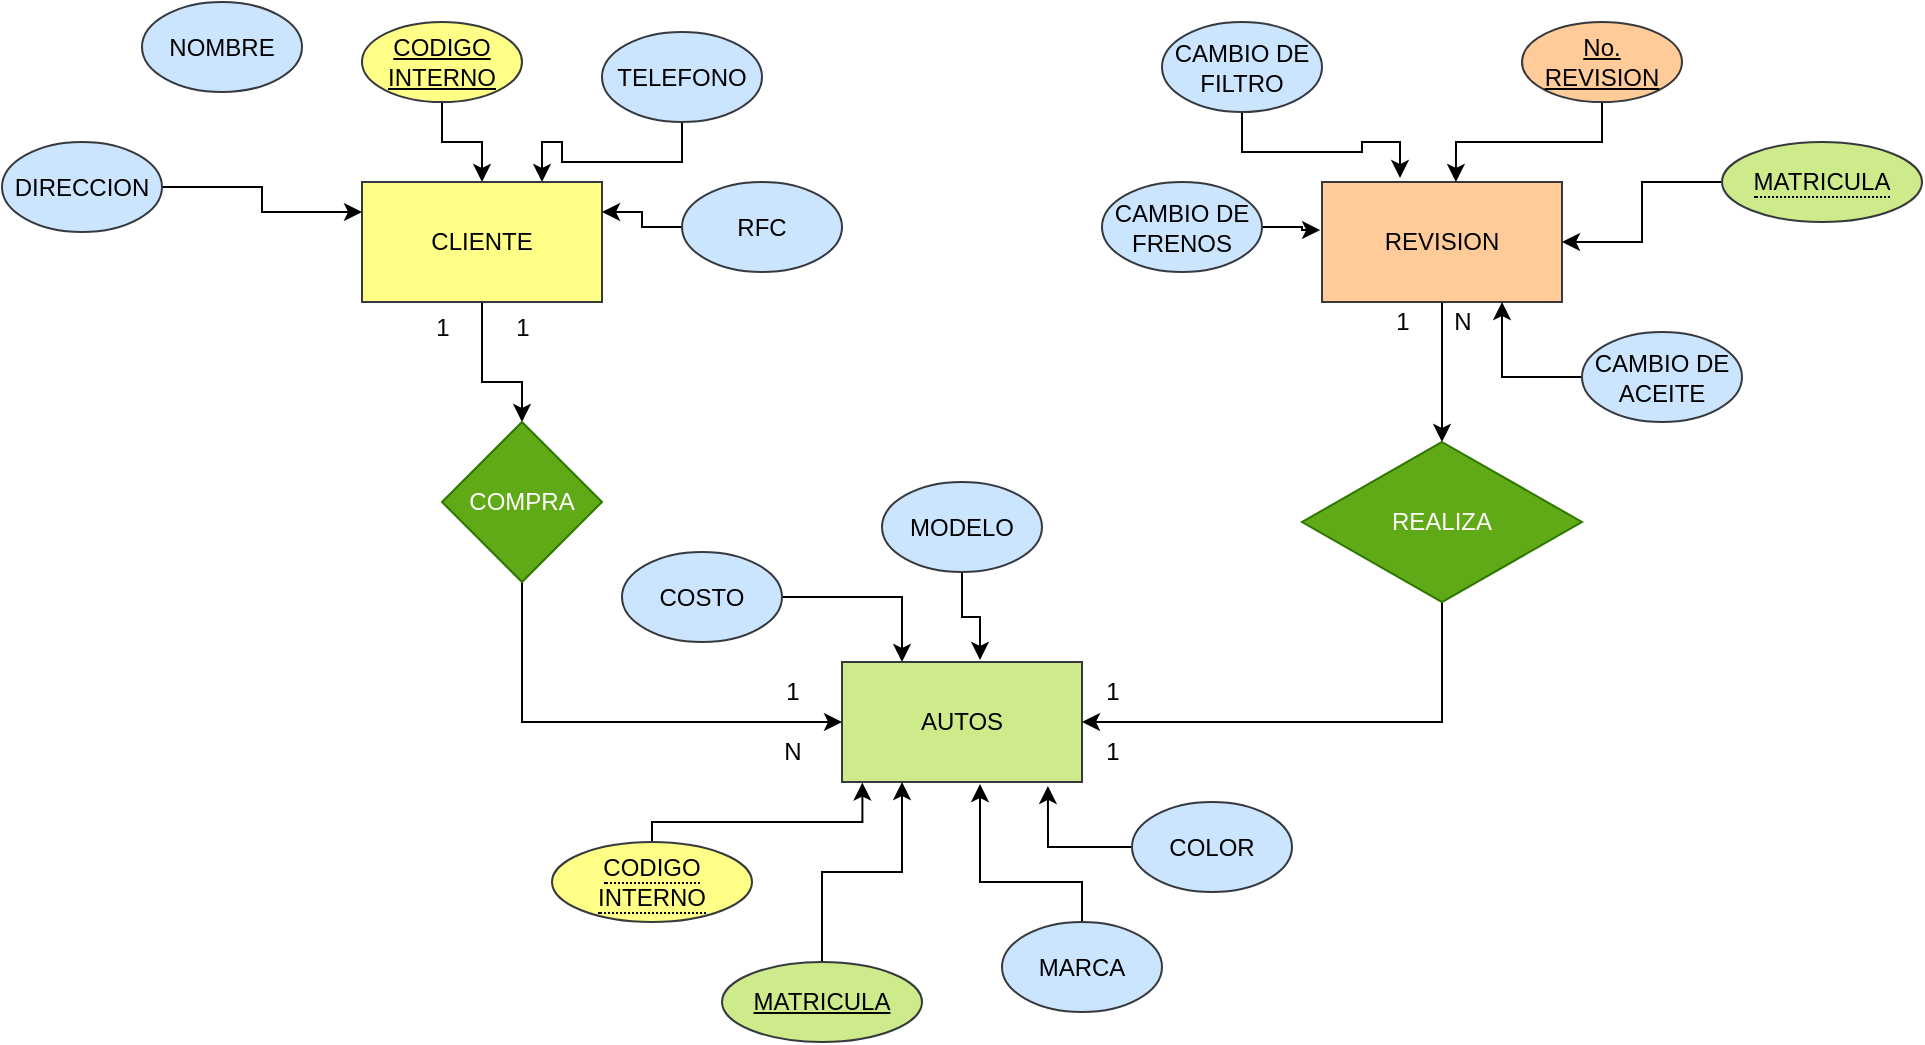 <mxfile version="20.3.3" type="device"><diagram id="Fei6mAo9JKk90WIe_HVR" name="Página-1"><mxGraphModel dx="2074" dy="654" grid="1" gridSize="10" guides="1" tooltips="1" connect="1" arrows="1" fold="1" page="1" pageScale="1" pageWidth="827" pageHeight="1169" math="0" shadow="0"><root><mxCell id="0"/><mxCell id="1" parent="0"/><mxCell id="1OmZYUDyqUPwXxE-gJZm-75" style="edgeStyle=orthogonalEdgeStyle;rounded=0;orthogonalLoop=1;jettySize=auto;html=1;entryX=0.5;entryY=0;entryDx=0;entryDy=0;" edge="1" parent="1" source="1OmZYUDyqUPwXxE-gJZm-1" target="1OmZYUDyqUPwXxE-gJZm-6"><mxGeometry relative="1" as="geometry"><Array as="points"><mxPoint x="180" y="220"/><mxPoint x="200" y="220"/></Array></mxGeometry></mxCell><mxCell id="1OmZYUDyqUPwXxE-gJZm-1" value="CLIENTE" style="rounded=0;whiteSpace=wrap;html=1;fillColor=#ffff88;strokeColor=#36393d;" vertex="1" parent="1"><mxGeometry x="120" y="120" width="120" height="60" as="geometry"/></mxCell><mxCell id="1OmZYUDyqUPwXxE-gJZm-2" value="AUTOS" style="rounded=0;whiteSpace=wrap;html=1;fillColor=#cdeb8b;strokeColor=#36393d;" vertex="1" parent="1"><mxGeometry x="360" y="360" width="120" height="60" as="geometry"/></mxCell><mxCell id="1OmZYUDyqUPwXxE-gJZm-12" style="edgeStyle=orthogonalEdgeStyle;rounded=0;orthogonalLoop=1;jettySize=auto;html=1;entryX=0.5;entryY=0;entryDx=0;entryDy=0;" edge="1" parent="1" source="1OmZYUDyqUPwXxE-gJZm-3" target="1OmZYUDyqUPwXxE-gJZm-4"><mxGeometry relative="1" as="geometry"/></mxCell><mxCell id="1OmZYUDyqUPwXxE-gJZm-3" value="REVISION" style="rounded=0;whiteSpace=wrap;html=1;fillColor=#ffcc99;strokeColor=#36393d;" vertex="1" parent="1"><mxGeometry x="600" y="120" width="120" height="60" as="geometry"/></mxCell><mxCell id="1OmZYUDyqUPwXxE-gJZm-13" style="edgeStyle=orthogonalEdgeStyle;rounded=0;orthogonalLoop=1;jettySize=auto;html=1;entryX=1;entryY=0.5;entryDx=0;entryDy=0;exitX=0.5;exitY=1;exitDx=0;exitDy=0;" edge="1" parent="1" source="1OmZYUDyqUPwXxE-gJZm-4" target="1OmZYUDyqUPwXxE-gJZm-2"><mxGeometry relative="1" as="geometry"><Array as="points"><mxPoint x="660" y="390"/></Array></mxGeometry></mxCell><mxCell id="1OmZYUDyqUPwXxE-gJZm-4" value="REALIZA" style="rhombus;whiteSpace=wrap;html=1;fillColor=#60a917;fontColor=#ffffff;strokeColor=#2D7600;" vertex="1" parent="1"><mxGeometry x="590" y="250" width="140" height="80" as="geometry"/></mxCell><mxCell id="1OmZYUDyqUPwXxE-gJZm-78" style="edgeStyle=orthogonalEdgeStyle;rounded=0;orthogonalLoop=1;jettySize=auto;html=1;entryX=0;entryY=0.5;entryDx=0;entryDy=0;" edge="1" parent="1" source="1OmZYUDyqUPwXxE-gJZm-6" target="1OmZYUDyqUPwXxE-gJZm-2"><mxGeometry relative="1" as="geometry"><Array as="points"><mxPoint x="200" y="390"/></Array></mxGeometry></mxCell><mxCell id="1OmZYUDyqUPwXxE-gJZm-6" value="COMPRA" style="rhombus;whiteSpace=wrap;html=1;fillColor=#60a917;fontColor=#ffffff;strokeColor=#2D7600;" vertex="1" parent="1"><mxGeometry x="160" y="240" width="80" height="80" as="geometry"/></mxCell><mxCell id="1OmZYUDyqUPwXxE-gJZm-15" style="edgeStyle=orthogonalEdgeStyle;rounded=0;orthogonalLoop=1;jettySize=auto;html=1;entryX=0.25;entryY=1;entryDx=0;entryDy=0;" edge="1" parent="1" source="1OmZYUDyqUPwXxE-gJZm-14" target="1OmZYUDyqUPwXxE-gJZm-2"><mxGeometry relative="1" as="geometry"/></mxCell><mxCell id="1OmZYUDyqUPwXxE-gJZm-14" value="MATRICULA" style="ellipse;whiteSpace=wrap;html=1;align=center;fontStyle=4;fillColor=#cdeb8b;strokeColor=#36393d;" vertex="1" parent="1"><mxGeometry x="300" y="510" width="100" height="40" as="geometry"/></mxCell><mxCell id="1OmZYUDyqUPwXxE-gJZm-21" style="edgeStyle=orthogonalEdgeStyle;rounded=0;orthogonalLoop=1;jettySize=auto;html=1;entryX=0.858;entryY=1.033;entryDx=0;entryDy=0;entryPerimeter=0;" edge="1" parent="1" source="1OmZYUDyqUPwXxE-gJZm-16" target="1OmZYUDyqUPwXxE-gJZm-2"><mxGeometry relative="1" as="geometry"/></mxCell><mxCell id="1OmZYUDyqUPwXxE-gJZm-16" value="COLOR" style="ellipse;whiteSpace=wrap;html=1;fillColor=#cce5ff;strokeColor=#36393d;" vertex="1" parent="1"><mxGeometry x="505" y="430" width="80" height="45" as="geometry"/></mxCell><mxCell id="1OmZYUDyqUPwXxE-gJZm-22" style="edgeStyle=orthogonalEdgeStyle;rounded=0;orthogonalLoop=1;jettySize=auto;html=1;entryX=0.575;entryY=1.017;entryDx=0;entryDy=0;entryPerimeter=0;" edge="1" parent="1" source="1OmZYUDyqUPwXxE-gJZm-18" target="1OmZYUDyqUPwXxE-gJZm-2"><mxGeometry relative="1" as="geometry"><mxPoint x="420" y="450" as="targetPoint"/><Array as="points"><mxPoint x="480" y="470"/><mxPoint x="429" y="470"/></Array></mxGeometry></mxCell><mxCell id="1OmZYUDyqUPwXxE-gJZm-18" value="MARCA" style="ellipse;whiteSpace=wrap;html=1;fillColor=#cce5ff;strokeColor=#36393d;" vertex="1" parent="1"><mxGeometry x="440" y="490" width="80" height="45" as="geometry"/></mxCell><mxCell id="1OmZYUDyqUPwXxE-gJZm-20" style="edgeStyle=orthogonalEdgeStyle;rounded=0;orthogonalLoop=1;jettySize=auto;html=1;entryX=0.575;entryY=-0.017;entryDx=0;entryDy=0;entryPerimeter=0;" edge="1" parent="1" source="1OmZYUDyqUPwXxE-gJZm-19" target="1OmZYUDyqUPwXxE-gJZm-2"><mxGeometry relative="1" as="geometry"/></mxCell><mxCell id="1OmZYUDyqUPwXxE-gJZm-19" value="MODELO" style="ellipse;whiteSpace=wrap;html=1;fillColor=#cce5ff;strokeColor=#36393d;" vertex="1" parent="1"><mxGeometry x="380" y="270" width="80" height="45" as="geometry"/></mxCell><mxCell id="1OmZYUDyqUPwXxE-gJZm-45" style="edgeStyle=orthogonalEdgeStyle;rounded=0;orthogonalLoop=1;jettySize=auto;html=1;entryX=0.558;entryY=0;entryDx=0;entryDy=0;entryPerimeter=0;" edge="1" parent="1" source="1OmZYUDyqUPwXxE-gJZm-23" target="1OmZYUDyqUPwXxE-gJZm-3"><mxGeometry relative="1" as="geometry"/></mxCell><mxCell id="1OmZYUDyqUPwXxE-gJZm-23" value="No. REVISION" style="ellipse;whiteSpace=wrap;html=1;align=center;fontStyle=4;fillColor=#ffcc99;strokeColor=#36393d;" vertex="1" parent="1"><mxGeometry x="700" y="40" width="80" height="40" as="geometry"/></mxCell><mxCell id="1OmZYUDyqUPwXxE-gJZm-25" style="edgeStyle=orthogonalEdgeStyle;rounded=0;orthogonalLoop=1;jettySize=auto;html=1;entryX=0.5;entryY=0;entryDx=0;entryDy=0;" edge="1" parent="1" source="1OmZYUDyqUPwXxE-gJZm-24" target="1OmZYUDyqUPwXxE-gJZm-1"><mxGeometry relative="1" as="geometry"/></mxCell><mxCell id="1OmZYUDyqUPwXxE-gJZm-24" value="CODIGO&lt;br&gt;INTERNO" style="ellipse;whiteSpace=wrap;html=1;align=center;fontStyle=4;fillColor=#ffff88;strokeColor=#36393d;" vertex="1" parent="1"><mxGeometry x="120" y="40" width="80" height="40" as="geometry"/></mxCell><mxCell id="1OmZYUDyqUPwXxE-gJZm-50" style="edgeStyle=orthogonalEdgeStyle;rounded=0;orthogonalLoop=1;jettySize=auto;html=1;entryX=0.325;entryY=-0.033;entryDx=0;entryDy=0;entryPerimeter=0;" edge="1" parent="1" source="1OmZYUDyqUPwXxE-gJZm-26" target="1OmZYUDyqUPwXxE-gJZm-3"><mxGeometry relative="1" as="geometry"/></mxCell><mxCell id="1OmZYUDyqUPwXxE-gJZm-26" value="CAMBIO DE&lt;br&gt;FILTRO" style="ellipse;whiteSpace=wrap;html=1;fillColor=#cce5ff;strokeColor=#36393d;" vertex="1" parent="1"><mxGeometry x="520" y="40" width="80" height="45" as="geometry"/></mxCell><mxCell id="1OmZYUDyqUPwXxE-gJZm-48" style="edgeStyle=orthogonalEdgeStyle;rounded=0;orthogonalLoop=1;jettySize=auto;html=1;entryX=0.75;entryY=1;entryDx=0;entryDy=0;" edge="1" parent="1" source="1OmZYUDyqUPwXxE-gJZm-27" target="1OmZYUDyqUPwXxE-gJZm-3"><mxGeometry relative="1" as="geometry"/></mxCell><mxCell id="1OmZYUDyqUPwXxE-gJZm-27" value="CAMBIO DE ACEITE" style="ellipse;whiteSpace=wrap;html=1;fillColor=#cce5ff;strokeColor=#36393d;" vertex="1" parent="1"><mxGeometry x="730" y="195" width="80" height="45" as="geometry"/></mxCell><mxCell id="1OmZYUDyqUPwXxE-gJZm-49" style="edgeStyle=orthogonalEdgeStyle;rounded=0;orthogonalLoop=1;jettySize=auto;html=1;entryX=-0.008;entryY=0.4;entryDx=0;entryDy=0;entryPerimeter=0;" edge="1" parent="1" source="1OmZYUDyqUPwXxE-gJZm-28" target="1OmZYUDyqUPwXxE-gJZm-3"><mxGeometry relative="1" as="geometry"/></mxCell><mxCell id="1OmZYUDyqUPwXxE-gJZm-28" value="CAMBIO DE FRENOS" style="ellipse;whiteSpace=wrap;html=1;fillColor=#cce5ff;strokeColor=#36393d;" vertex="1" parent="1"><mxGeometry x="490" y="120" width="80" height="45" as="geometry"/></mxCell><mxCell id="1OmZYUDyqUPwXxE-gJZm-36" value="NOMBRE" style="ellipse;whiteSpace=wrap;html=1;fillColor=#cce5ff;strokeColor=#36393d;" vertex="1" parent="1"><mxGeometry x="10" y="30" width="80" height="45" as="geometry"/></mxCell><mxCell id="1OmZYUDyqUPwXxE-gJZm-58" style="edgeStyle=orthogonalEdgeStyle;rounded=0;orthogonalLoop=1;jettySize=auto;html=1;entryX=0;entryY=0.25;entryDx=0;entryDy=0;" edge="1" parent="1" source="1OmZYUDyqUPwXxE-gJZm-37" target="1OmZYUDyqUPwXxE-gJZm-1"><mxGeometry relative="1" as="geometry"/></mxCell><mxCell id="1OmZYUDyqUPwXxE-gJZm-37" value="DIRECCION" style="ellipse;whiteSpace=wrap;html=1;fillColor=#cce5ff;strokeColor=#36393d;" vertex="1" parent="1"><mxGeometry x="-60" y="100" width="80" height="45" as="geometry"/></mxCell><mxCell id="1OmZYUDyqUPwXxE-gJZm-57" style="edgeStyle=orthogonalEdgeStyle;rounded=0;orthogonalLoop=1;jettySize=auto;html=1;entryX=1;entryY=0.25;entryDx=0;entryDy=0;" edge="1" parent="1" source="1OmZYUDyqUPwXxE-gJZm-38" target="1OmZYUDyqUPwXxE-gJZm-1"><mxGeometry relative="1" as="geometry"/></mxCell><mxCell id="1OmZYUDyqUPwXxE-gJZm-38" value="RFC" style="ellipse;whiteSpace=wrap;html=1;fillColor=#cce5ff;strokeColor=#36393d;" vertex="1" parent="1"><mxGeometry x="280" y="120" width="80" height="45" as="geometry"/></mxCell><mxCell id="1OmZYUDyqUPwXxE-gJZm-56" style="edgeStyle=orthogonalEdgeStyle;rounded=0;orthogonalLoop=1;jettySize=auto;html=1;entryX=0.75;entryY=0;entryDx=0;entryDy=0;" edge="1" parent="1" source="1OmZYUDyqUPwXxE-gJZm-39" target="1OmZYUDyqUPwXxE-gJZm-1"><mxGeometry relative="1" as="geometry"/></mxCell><mxCell id="1OmZYUDyqUPwXxE-gJZm-39" value="TELEFONO" style="ellipse;whiteSpace=wrap;html=1;fillColor=#cce5ff;strokeColor=#36393d;" vertex="1" parent="1"><mxGeometry x="240" y="45" width="80" height="45" as="geometry"/></mxCell><mxCell id="1OmZYUDyqUPwXxE-gJZm-40" value="1" style="text;html=1;align=center;verticalAlign=middle;resizable=0;points=[];autosize=1;strokeColor=none;fillColor=none;" vertex="1" parent="1"><mxGeometry x="145" y="177.5" width="30" height="30" as="geometry"/></mxCell><mxCell id="1OmZYUDyqUPwXxE-gJZm-41" value="1" style="text;html=1;align=center;verticalAlign=middle;resizable=0;points=[];autosize=1;strokeColor=none;fillColor=none;" vertex="1" parent="1"><mxGeometry x="185" y="177.5" width="30" height="30" as="geometry"/></mxCell><mxCell id="1OmZYUDyqUPwXxE-gJZm-42" value="N" style="text;html=1;align=center;verticalAlign=middle;resizable=0;points=[];autosize=1;strokeColor=none;fillColor=none;" vertex="1" parent="1"><mxGeometry x="320" y="390" width="30" height="30" as="geometry"/></mxCell><mxCell id="1OmZYUDyqUPwXxE-gJZm-44" value="1" style="text;html=1;align=center;verticalAlign=middle;resizable=0;points=[];autosize=1;strokeColor=none;fillColor=none;" vertex="1" parent="1"><mxGeometry x="320" y="360" width="30" height="30" as="geometry"/></mxCell><mxCell id="1OmZYUDyqUPwXxE-gJZm-47" style="edgeStyle=orthogonalEdgeStyle;rounded=0;orthogonalLoop=1;jettySize=auto;html=1;entryX=1;entryY=0.5;entryDx=0;entryDy=0;" edge="1" parent="1" source="1OmZYUDyqUPwXxE-gJZm-46" target="1OmZYUDyqUPwXxE-gJZm-3"><mxGeometry relative="1" as="geometry"/></mxCell><mxCell id="1OmZYUDyqUPwXxE-gJZm-46" value="&lt;span style=&quot;border-bottom: 1px dotted&quot;&gt;MATRICULA&lt;/span&gt;" style="ellipse;whiteSpace=wrap;html=1;align=center;fillColor=#cdeb8b;strokeColor=#36393d;" vertex="1" parent="1"><mxGeometry x="800" y="100" width="100" height="40" as="geometry"/></mxCell><mxCell id="1OmZYUDyqUPwXxE-gJZm-80" style="edgeStyle=orthogonalEdgeStyle;rounded=0;orthogonalLoop=1;jettySize=auto;html=1;entryX=0.085;entryY=1.005;entryDx=0;entryDy=0;entryPerimeter=0;" edge="1" parent="1" source="1OmZYUDyqUPwXxE-gJZm-51" target="1OmZYUDyqUPwXxE-gJZm-2"><mxGeometry relative="1" as="geometry"><Array as="points"><mxPoint x="265" y="440"/><mxPoint x="370" y="440"/></Array></mxGeometry></mxCell><mxCell id="1OmZYUDyqUPwXxE-gJZm-51" value="&lt;span style=&quot;border-bottom: 1px dotted&quot;&gt;CODIGO&lt;br&gt;INTERNO&lt;br&gt;&lt;/span&gt;" style="ellipse;whiteSpace=wrap;html=1;align=center;fillColor=#ffff88;strokeColor=#36393d;" vertex="1" parent="1"><mxGeometry x="215" y="450" width="100" height="40" as="geometry"/></mxCell><mxCell id="1OmZYUDyqUPwXxE-gJZm-59" value="1" style="text;html=1;align=center;verticalAlign=middle;resizable=0;points=[];autosize=1;strokeColor=none;fillColor=none;" vertex="1" parent="1"><mxGeometry x="480" y="390" width="30" height="30" as="geometry"/></mxCell><mxCell id="1OmZYUDyqUPwXxE-gJZm-60" value="N" style="text;html=1;align=center;verticalAlign=middle;resizable=0;points=[];autosize=1;strokeColor=none;fillColor=none;" vertex="1" parent="1"><mxGeometry x="655" y="175" width="30" height="30" as="geometry"/></mxCell><mxCell id="1OmZYUDyqUPwXxE-gJZm-61" value="1" style="text;html=1;align=center;verticalAlign=middle;resizable=0;points=[];autosize=1;strokeColor=none;fillColor=none;" vertex="1" parent="1"><mxGeometry x="625" y="175" width="30" height="30" as="geometry"/></mxCell><mxCell id="1OmZYUDyqUPwXxE-gJZm-62" value="1" style="text;html=1;align=center;verticalAlign=middle;resizable=0;points=[];autosize=1;strokeColor=none;fillColor=none;" vertex="1" parent="1"><mxGeometry x="480" y="360" width="30" height="30" as="geometry"/></mxCell><mxCell id="1OmZYUDyqUPwXxE-gJZm-79" style="edgeStyle=orthogonalEdgeStyle;rounded=0;orthogonalLoop=1;jettySize=auto;html=1;entryX=0.25;entryY=0;entryDx=0;entryDy=0;" edge="1" parent="1" source="1OmZYUDyqUPwXxE-gJZm-67" target="1OmZYUDyqUPwXxE-gJZm-2"><mxGeometry relative="1" as="geometry"/></mxCell><mxCell id="1OmZYUDyqUPwXxE-gJZm-67" value="COSTO" style="ellipse;whiteSpace=wrap;html=1;fillColor=#cce5ff;strokeColor=#36393d;" vertex="1" parent="1"><mxGeometry x="250" y="305" width="80" height="45" as="geometry"/></mxCell></root></mxGraphModel></diagram></mxfile>